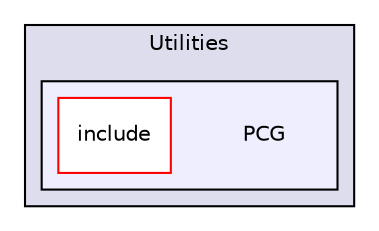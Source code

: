 digraph "/home/travis/build/AliceO2Group/AliceO2/Utilities/PCG" {
  bgcolor=transparent;
  compound=true
  node [ fontsize="10", fontname="Helvetica"];
  edge [ labelfontsize="10", labelfontname="Helvetica"];
  subgraph clusterdir_b05a5fa85f84bfc9013183c9d87f9a36 {
    graph [ bgcolor="#ddddee", pencolor="black", label="Utilities" fontname="Helvetica", fontsize="10", URL="dir_b05a5fa85f84bfc9013183c9d87f9a36.html"]
  subgraph clusterdir_d1f39b7c965dc6c551928e5cdbe09bf5 {
    graph [ bgcolor="#eeeeff", pencolor="black", label="" URL="dir_d1f39b7c965dc6c551928e5cdbe09bf5.html"];
    dir_d1f39b7c965dc6c551928e5cdbe09bf5 [shape=plaintext label="PCG"];
    dir_8598f0ea8de021c1b5c305ac9dcda8b6 [shape=box label="include" color="red" fillcolor="white" style="filled" URL="dir_8598f0ea8de021c1b5c305ac9dcda8b6.html"];
  }
  }
}
